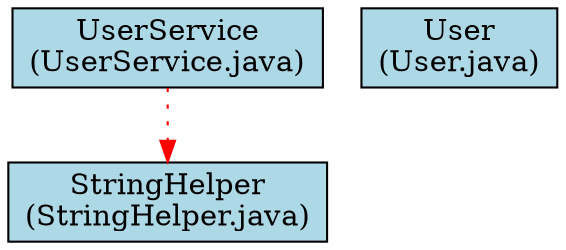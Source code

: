 digraph Architecture {
    rankdir=TB;
    node [shape=box, style=filled, fillcolor=lightblue];

    "UserService" [label="UserService\n(UserService.java)"];
    "User" [label="User\n(User.java)"];
    "StringHelper" [label="StringHelper\n(StringHelper.java)"];

    "UserService" -> "StringHelper" [style=dotted, color=red];
}
